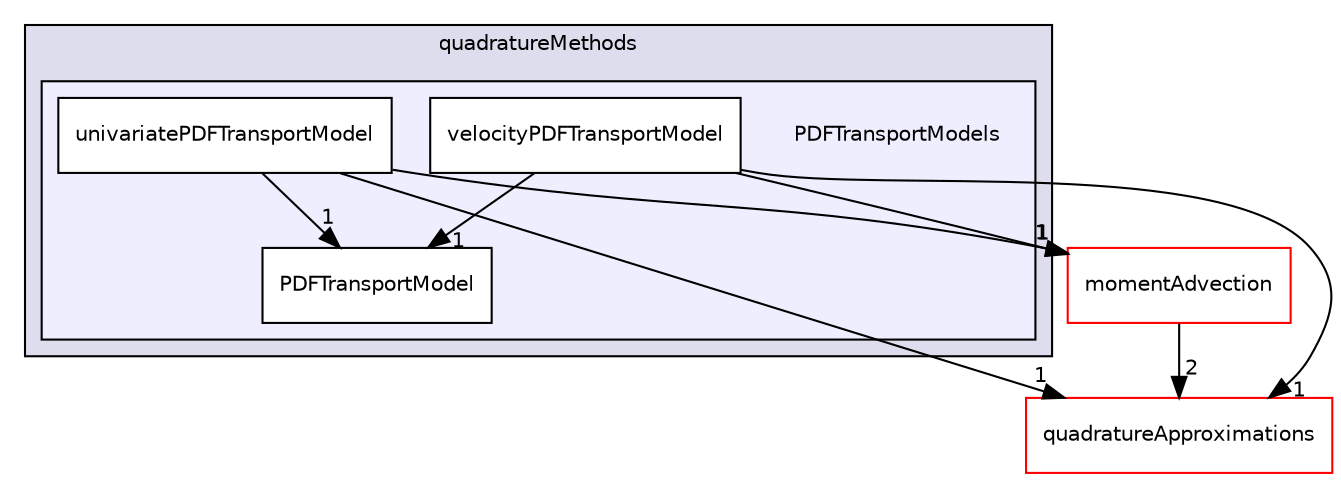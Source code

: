 digraph "PDFTransportModels" {
  bgcolor=transparent;
  compound=true
  node [ fontsize="10", fontname="Helvetica"];
  edge [ labelfontsize="10", labelfontname="Helvetica"];
  subgraph clusterdir_259a5a6e928303d9988273e835fb5828 {
    graph [ bgcolor="#ddddee", pencolor="black", label="quadratureMethods" fontname="Helvetica", fontsize="10", URL="dir_259a5a6e928303d9988273e835fb5828.html"]
  subgraph clusterdir_a2511ae0788c5bf3ef079489002b5a51 {
    graph [ bgcolor="#eeeeff", pencolor="black", label="" URL="dir_a2511ae0788c5bf3ef079489002b5a51.html"];
    dir_a2511ae0788c5bf3ef079489002b5a51 [shape=plaintext label="PDFTransportModels"];
    dir_c7bb23c4c35074ff6c3bb01ead78aaa0 [shape=box label="PDFTransportModel" color="black" fillcolor="white" style="filled" URL="dir_c7bb23c4c35074ff6c3bb01ead78aaa0.html"];
    dir_67267f5a91ed640e67510f5791a1c825 [shape=box label="univariatePDFTransportModel" color="black" fillcolor="white" style="filled" URL="dir_67267f5a91ed640e67510f5791a1c825.html"];
    dir_9a2e299f5419fc0acab2e43dd9ad1f22 [shape=box label="velocityPDFTransportModel" color="black" fillcolor="white" style="filled" URL="dir_9a2e299f5419fc0acab2e43dd9ad1f22.html"];
  }
  }
  dir_1a1d8e7a8fbc26c9783a2a4005a1b47e [shape=box label="momentAdvection" color="red" URL="dir_1a1d8e7a8fbc26c9783a2a4005a1b47e.html"];
  dir_719cf215453ac00ed8aac873f3732925 [shape=box label="quadratureApproximations" color="red" URL="dir_719cf215453ac00ed8aac873f3732925.html"];
  dir_67267f5a91ed640e67510f5791a1c825->dir_1a1d8e7a8fbc26c9783a2a4005a1b47e [headlabel="1", labeldistance=1.5 headhref="dir_000372_000144.html"];
  dir_67267f5a91ed640e67510f5791a1c825->dir_719cf215453ac00ed8aac873f3732925 [headlabel="1", labeldistance=1.5 headhref="dir_000372_000242.html"];
  dir_67267f5a91ed640e67510f5791a1c825->dir_c7bb23c4c35074ff6c3bb01ead78aaa0 [headlabel="1", labeldistance=1.5 headhref="dir_000372_000306.html"];
  dir_1a1d8e7a8fbc26c9783a2a4005a1b47e->dir_719cf215453ac00ed8aac873f3732925 [headlabel="2", labeldistance=1.5 headhref="dir_000144_000242.html"];
  dir_9a2e299f5419fc0acab2e43dd9ad1f22->dir_1a1d8e7a8fbc26c9783a2a4005a1b47e [headlabel="1", labeldistance=1.5 headhref="dir_000379_000144.html"];
  dir_9a2e299f5419fc0acab2e43dd9ad1f22->dir_719cf215453ac00ed8aac873f3732925 [headlabel="1", labeldistance=1.5 headhref="dir_000379_000242.html"];
  dir_9a2e299f5419fc0acab2e43dd9ad1f22->dir_c7bb23c4c35074ff6c3bb01ead78aaa0 [headlabel="1", labeldistance=1.5 headhref="dir_000379_000306.html"];
}
